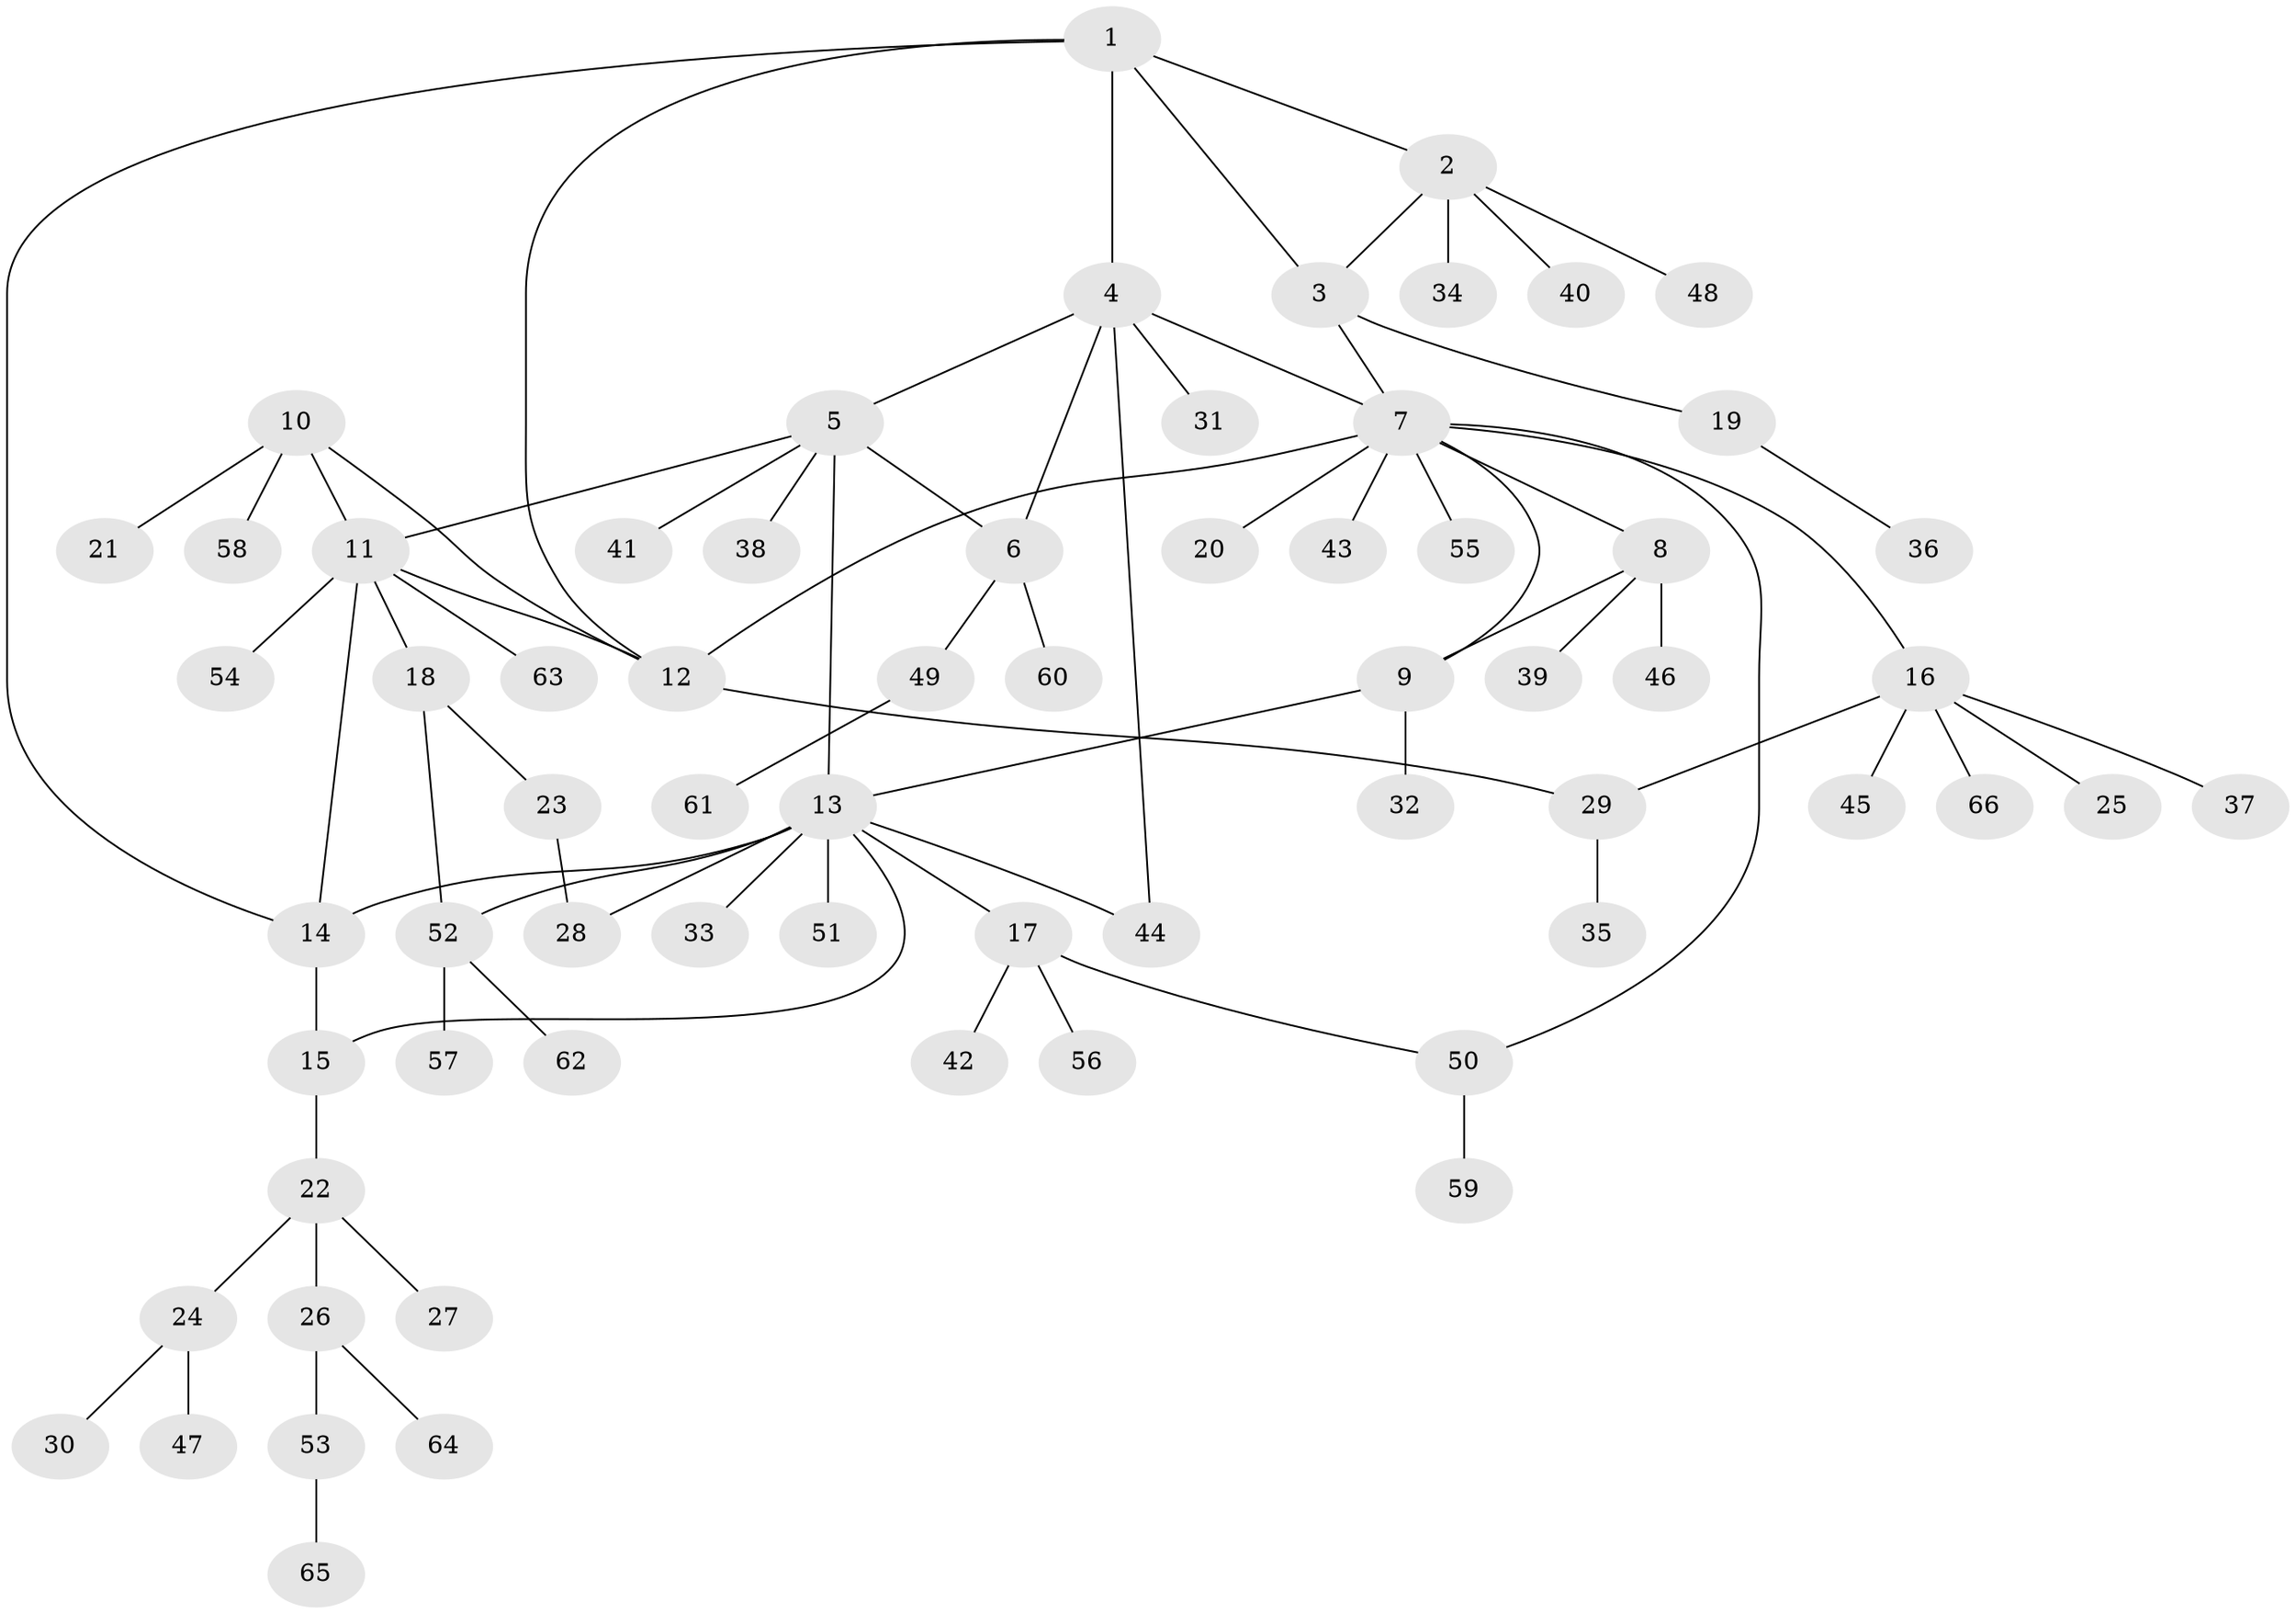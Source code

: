 // coarse degree distribution, {7: 0.04081632653061224, 4: 0.04081632653061224, 10: 0.02040816326530612, 12: 0.04081632653061224, 5: 0.04081632653061224, 3: 0.14285714285714285, 1: 0.5918367346938775, 2: 0.08163265306122448}
// Generated by graph-tools (version 1.1) at 2025/42/03/06/25 10:42:15]
// undirected, 66 vertices, 81 edges
graph export_dot {
graph [start="1"]
  node [color=gray90,style=filled];
  1;
  2;
  3;
  4;
  5;
  6;
  7;
  8;
  9;
  10;
  11;
  12;
  13;
  14;
  15;
  16;
  17;
  18;
  19;
  20;
  21;
  22;
  23;
  24;
  25;
  26;
  27;
  28;
  29;
  30;
  31;
  32;
  33;
  34;
  35;
  36;
  37;
  38;
  39;
  40;
  41;
  42;
  43;
  44;
  45;
  46;
  47;
  48;
  49;
  50;
  51;
  52;
  53;
  54;
  55;
  56;
  57;
  58;
  59;
  60;
  61;
  62;
  63;
  64;
  65;
  66;
  1 -- 2;
  1 -- 3;
  1 -- 4;
  1 -- 12;
  1 -- 14;
  2 -- 3;
  2 -- 34;
  2 -- 40;
  2 -- 48;
  3 -- 7;
  3 -- 19;
  4 -- 5;
  4 -- 6;
  4 -- 7;
  4 -- 31;
  4 -- 44;
  5 -- 6;
  5 -- 11;
  5 -- 13;
  5 -- 38;
  5 -- 41;
  6 -- 49;
  6 -- 60;
  7 -- 8;
  7 -- 9;
  7 -- 12;
  7 -- 16;
  7 -- 20;
  7 -- 43;
  7 -- 50;
  7 -- 55;
  8 -- 9;
  8 -- 39;
  8 -- 46;
  9 -- 13;
  9 -- 32;
  10 -- 11;
  10 -- 12;
  10 -- 21;
  10 -- 58;
  11 -- 12;
  11 -- 14;
  11 -- 18;
  11 -- 54;
  11 -- 63;
  12 -- 29;
  13 -- 14;
  13 -- 15;
  13 -- 17;
  13 -- 28;
  13 -- 33;
  13 -- 44;
  13 -- 51;
  13 -- 52;
  14 -- 15;
  15 -- 22;
  16 -- 25;
  16 -- 29;
  16 -- 37;
  16 -- 45;
  16 -- 66;
  17 -- 42;
  17 -- 50;
  17 -- 56;
  18 -- 23;
  18 -- 52;
  19 -- 36;
  22 -- 24;
  22 -- 26;
  22 -- 27;
  23 -- 28;
  24 -- 30;
  24 -- 47;
  26 -- 53;
  26 -- 64;
  29 -- 35;
  49 -- 61;
  50 -- 59;
  52 -- 57;
  52 -- 62;
  53 -- 65;
}
